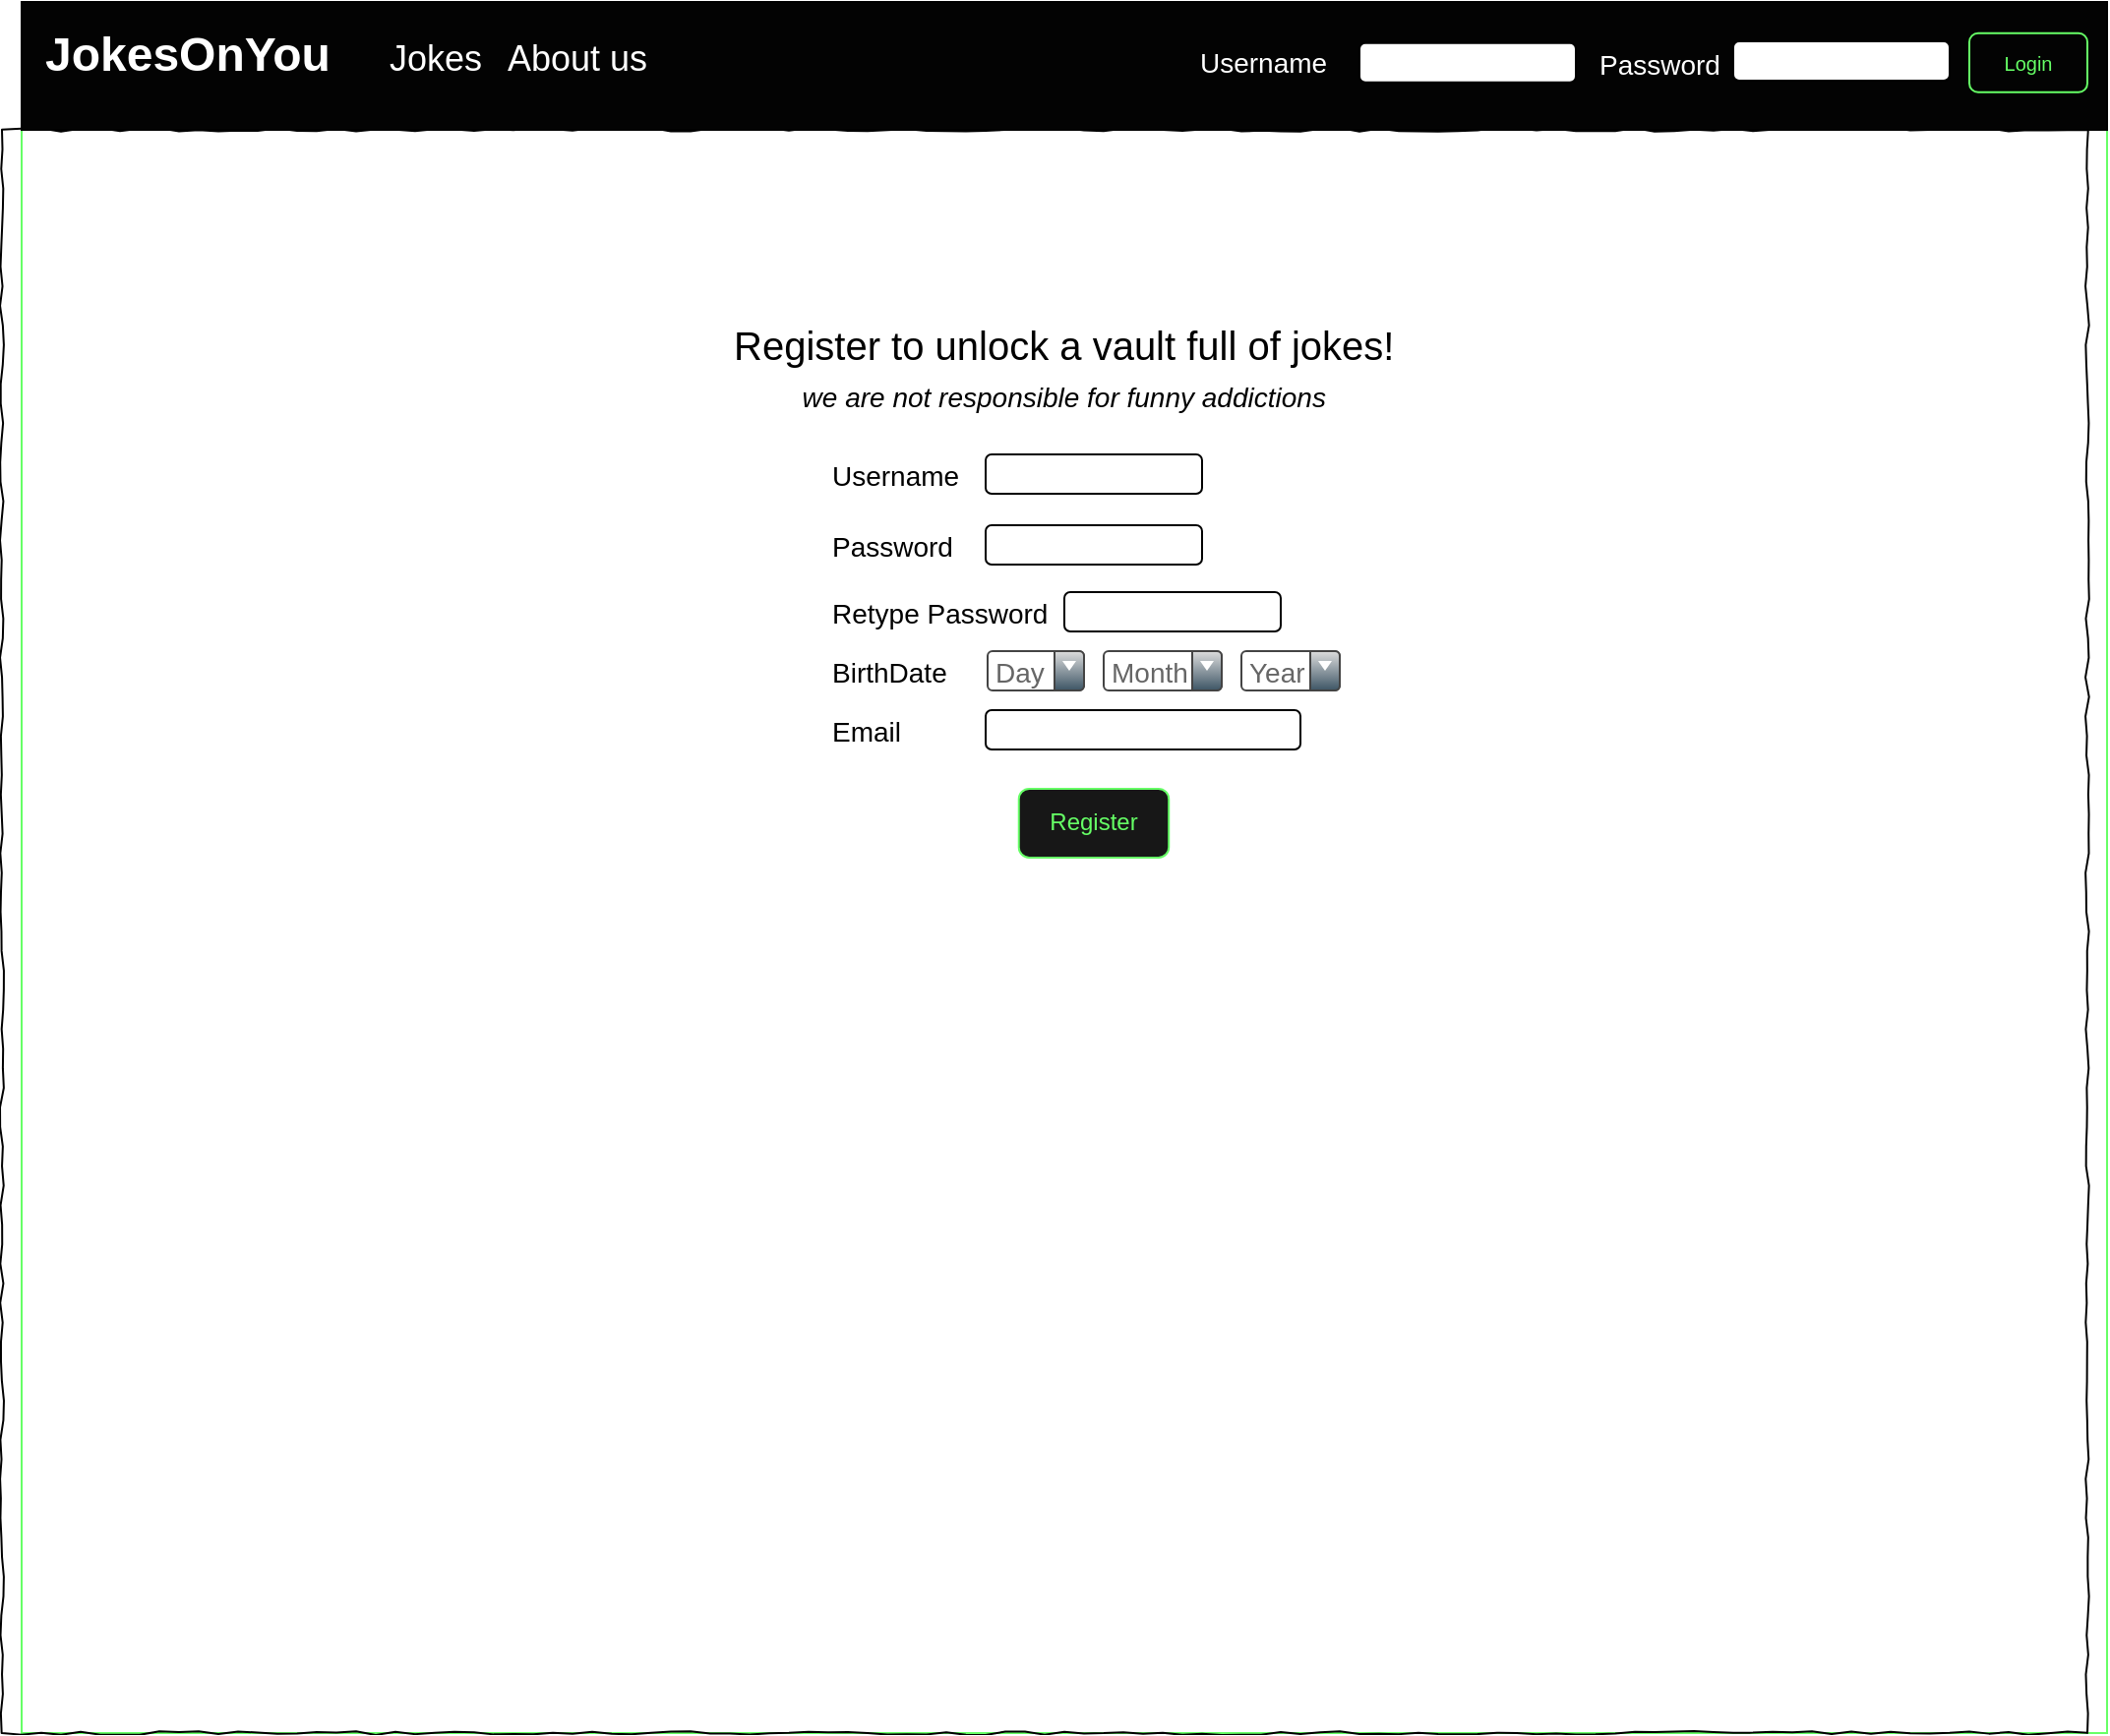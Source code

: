 <mxfile version="14.1.8" type="device"><diagram name="Page-1" id="03018318-947c-dd8e-b7a3-06fadd420f32"><mxGraphModel dx="1941" dy="1117" grid="1" gridSize="10" guides="1" tooltips="1" connect="1" arrows="1" fold="1" page="1" pageScale="1" pageWidth="1100" pageHeight="850" background="#ffffff" math="0" shadow="0"><root><mxCell id="0"/><mxCell id="1" parent="0"/><mxCell id="uzfyhoW0RvxoDRWat2tM-27" value="" style="rounded=0;whiteSpace=wrap;html=1;strokeColor=#66FF66;fontFamily=Helvetica;fontSize=24;fontColor=#000000;fillColor=#FFFFFF;" parent="1" vertex="1"><mxGeometry x="20" y="105" width="1060" height="815" as="geometry"/></mxCell><mxCell id="677b7b8949515195-1" value="" style="whiteSpace=wrap;html=1;rounded=0;shadow=0;labelBackgroundColor=none;strokeWidth=1;fontFamily=Verdana;fontSize=12;fontColor=#000000;align=center;comic=1;fillColor=none;" parent="1" vertex="1"><mxGeometry x="10" y="105" width="1060" height="815" as="geometry"/></mxCell><mxCell id="uzfyhoW0RvxoDRWat2tM-2" value="" style="rounded=0;whiteSpace=wrap;html=1;fontSize=24;fillColor=#030303;" parent="1" vertex="1"><mxGeometry x="20" y="40" width="1060" height="65" as="geometry"/></mxCell><mxCell id="677b7b8949515195-4" value="&lt;font color=&quot;#ffffff&quot; style=&quot;font-size: 18px&quot;&gt;Jokes&lt;/font&gt;" style="text;html=1;points=[];align=left;verticalAlign=top;spacingTop=-4;fontSize=14;fontFamily=Helvetica;" parent="1" vertex="1"><mxGeometry x="205" y="55.88" width="60" height="20" as="geometry"/></mxCell><mxCell id="677b7b8949515195-11" value="&lt;font color=&quot;#ffffff&quot;&gt;&lt;b&gt;JokesOnYou&lt;/b&gt;&lt;/font&gt;" style="text;html=1;points=[];align=left;verticalAlign=top;spacingTop=-4;fontSize=24;fontFamily=Helvetica;fontStyle=0" parent="1" vertex="1"><mxGeometry x="30" y="50" width="60" height="20" as="geometry"/></mxCell><mxCell id="677b7b8949515195-14" value="&lt;font face=&quot;Helvetica&quot;&gt;&lt;font style=&quot;font-size: 20px&quot;&gt;&lt;font style=&quot;font-size: 20px&quot;&gt;Register to unlock a vault full of jokes!&lt;/font&gt;&lt;br&gt;&lt;div style=&quot;text-align: center&quot;&gt;&lt;i style=&quot;font-size: 14px&quot;&gt;we are not responsible for funny addictions&lt;/i&gt;&lt;/div&gt;&lt;/font&gt;&lt;/font&gt;" style="text;html=1;points=[];align=left;verticalAlign=top;spacingTop=-4;fontSize=14;fontFamily=Verdana" parent="1" vertex="1"><mxGeometry x="380" y="200" width="60" height="20" as="geometry"/></mxCell><mxCell id="uzfyhoW0RvxoDRWat2tM-5" value="&lt;font color=&quot;#ffffff&quot;&gt;Username&lt;/font&gt;" style="text;html=1;points=[];align=left;verticalAlign=top;spacingTop=-4;fontSize=14;fontFamily=Helvetica;" parent="1" vertex="1"><mxGeometry x="617" y="60" width="60" height="20" as="geometry"/></mxCell><mxCell id="uzfyhoW0RvxoDRWat2tM-6" value="&lt;font color=&quot;#ffffff&quot;&gt;Password&lt;/font&gt;" style="text;html=1;points=[];align=left;verticalAlign=top;spacingTop=-4;fontSize=14;fontFamily=Helvetica;" parent="1" vertex="1"><mxGeometry x="820" y="60.88" width="60" height="20" as="geometry"/></mxCell><mxCell id="uzfyhoW0RvxoDRWat2tM-14" value="" style="rounded=1;whiteSpace=wrap;html=1;fontSize=24;" parent="1" vertex="1"><mxGeometry x="700" y="60.88" width="110" height="20" as="geometry"/></mxCell><mxCell id="uzfyhoW0RvxoDRWat2tM-15" value="" style="rounded=1;whiteSpace=wrap;html=1;fontSize=24;" parent="1" vertex="1"><mxGeometry x="890" y="60" width="110" height="20" as="geometry"/></mxCell><mxCell id="uzfyhoW0RvxoDRWat2tM-18" value="&lt;font color=&quot;#66ff66&quot;&gt;Login&lt;/font&gt;" style="rounded=1;html=1;shadow=0;dashed=0;whiteSpace=wrap;fontSize=10;align=center;strokeColor=#66FF66;fillColor=none;" parent="1" vertex="1"><mxGeometry x="1010" y="55.88" width="60" height="30" as="geometry"/></mxCell><mxCell id="uzfyhoW0RvxoDRWat2tM-21" value="&lt;font color=&quot;#66ff66&quot; style=&quot;font-size: 12px&quot;&gt;Register&lt;/font&gt;" style="rounded=1;html=1;shadow=0;dashed=0;whiteSpace=wrap;fontSize=10;align=center;strokeColor=#66FF66;fillColor=#171717;" parent="1" vertex="1"><mxGeometry x="526.87" y="440" width="76.25" height="34.94" as="geometry"/></mxCell><mxCell id="uzfyhoW0RvxoDRWat2tM-22" value="&lt;font&gt;Username&lt;/font&gt;" style="text;html=1;points=[];align=left;verticalAlign=top;spacingTop=-4;fontSize=14;fontFamily=Helvetica;" parent="1" vertex="1"><mxGeometry x="430" y="270" width="60" height="20" as="geometry"/></mxCell><mxCell id="uzfyhoW0RvxoDRWat2tM-23" value="" style="rounded=1;whiteSpace=wrap;html=1;fontSize=24;" parent="1" vertex="1"><mxGeometry x="510" y="270" width="110" height="20" as="geometry"/></mxCell><mxCell id="uzfyhoW0RvxoDRWat2tM-25" value="&lt;font&gt;Password&lt;/font&gt;" style="text;html=1;points=[];align=left;verticalAlign=top;spacingTop=-4;fontSize=14;fontFamily=Helvetica;" parent="1" vertex="1"><mxGeometry x="430" y="306" width="60" height="20" as="geometry"/></mxCell><mxCell id="uzfyhoW0RvxoDRWat2tM-26" value="" style="rounded=1;whiteSpace=wrap;html=1;fontSize=24;" parent="1" vertex="1"><mxGeometry x="510" y="306" width="110" height="20" as="geometry"/></mxCell><mxCell id="uzfyhoW0RvxoDRWat2tM-29" value="&lt;font color=&quot;#ffffff&quot; style=&quot;font-size: 18px&quot;&gt;About us&lt;/font&gt;" style="text;html=1;points=[];align=left;verticalAlign=top;spacingTop=-4;fontSize=14;fontFamily=Helvetica;" parent="1" vertex="1"><mxGeometry x="265" y="55.88" width="60" height="20" as="geometry"/></mxCell><mxCell id="uzfyhoW0RvxoDRWat2tM-36" value="&lt;font&gt;Email&lt;/font&gt;" style="text;html=1;points=[];align=left;verticalAlign=top;spacingTop=-4;fontSize=14;fontFamily=Helvetica;" parent="1" vertex="1"><mxGeometry x="430" y="400" width="60" height="20" as="geometry"/></mxCell><mxCell id="uzfyhoW0RvxoDRWat2tM-37" value="" style="rounded=1;whiteSpace=wrap;html=1;fontSize=24;" parent="1" vertex="1"><mxGeometry x="510.01" y="400" width="160" height="20" as="geometry"/></mxCell><mxCell id="uzfyhoW0RvxoDRWat2tM-40" value="&lt;font&gt;BirthDate&lt;/font&gt;" style="text;html=1;points=[];align=left;verticalAlign=top;spacingTop=-4;fontSize=14;fontFamily=Helvetica;" parent="1" vertex="1"><mxGeometry x="430" y="370" width="60" height="20" as="geometry"/></mxCell><mxCell id="69ErY40VRjmMk0--3sbw-1" value="" style="rounded=1;whiteSpace=wrap;html=1;fontSize=24;" vertex="1" parent="1"><mxGeometry x="550" y="340" width="110" height="20" as="geometry"/></mxCell><mxCell id="69ErY40VRjmMk0--3sbw-2" value="&lt;font&gt;Retype Password&lt;/font&gt;" style="text;html=1;points=[];align=left;verticalAlign=top;spacingTop=-4;fontSize=14;fontFamily=Helvetica;" vertex="1" parent="1"><mxGeometry x="430" y="340" width="60" height="20" as="geometry"/></mxCell><mxCell id="69ErY40VRjmMk0--3sbw-7" value="&lt;font style=&quot;font-size: 14px&quot;&gt;Day&lt;/font&gt;" style="strokeWidth=1;html=1;shadow=0;dashed=0;shape=mxgraph.ios.iComboBox;spacingTop=2;spacingLeft=2;align=left;strokeColor=#444444;fontColor=#666666;buttonText=;fontSize=8;fillColor=#dddddd;fillColor2=#3D5565;" vertex="1" parent="1"><mxGeometry x="511" y="370" width="49" height="20" as="geometry"/></mxCell><mxCell id="69ErY40VRjmMk0--3sbw-8" value="&lt;font style=&quot;font-size: 14px&quot;&gt;Month&lt;/font&gt;" style="strokeWidth=1;html=1;shadow=0;dashed=0;shape=mxgraph.ios.iComboBox;spacingTop=2;spacingLeft=2;align=left;strokeColor=#444444;fontColor=#666666;buttonText=;fontSize=8;fillColor=#dddddd;fillColor2=#3D5565;" vertex="1" parent="1"><mxGeometry x="570" y="370" width="60" height="20" as="geometry"/></mxCell><mxCell id="69ErY40VRjmMk0--3sbw-9" value="&lt;font style=&quot;font-size: 14px&quot;&gt;Year&lt;/font&gt;" style="strokeWidth=1;html=1;shadow=0;dashed=0;shape=mxgraph.ios.iComboBox;spacingTop=2;spacingLeft=2;align=left;strokeColor=#444444;fontColor=#666666;buttonText=;fontSize=8;fillColor=#dddddd;fillColor2=#3D5565;" vertex="1" parent="1"><mxGeometry x="640" y="370" width="50" height="20" as="geometry"/></mxCell></root></mxGraphModel></diagram></mxfile>